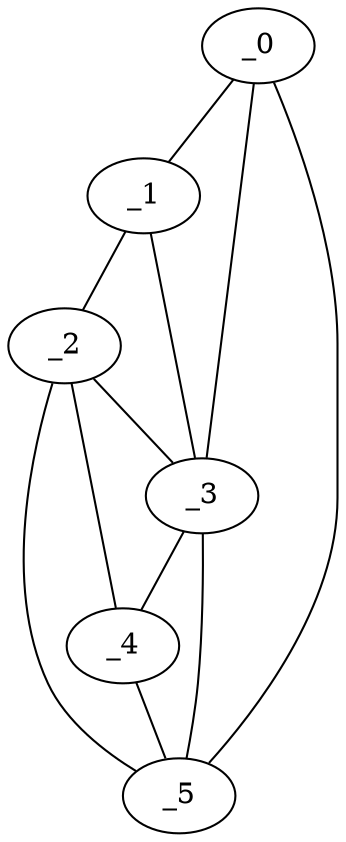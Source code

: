 graph "obj2__210.gxl" {
	_0	 [x=71,
		y=61];
	_1	 [x=72,
		y=5];
	_0 -- _1	 [valence=1];
	_3	 [x=79,
		y=15];
	_0 -- _3	 [valence=2];
	_5	 [x=115,
		y=38];
	_0 -- _5	 [valence=1];
	_2	 [x=79,
		y=3];
	_1 -- _2	 [valence=1];
	_1 -- _3	 [valence=1];
	_2 -- _3	 [valence=2];
	_4	 [x=85,
		y=9];
	_2 -- _4	 [valence=1];
	_2 -- _5	 [valence=1];
	_3 -- _4	 [valence=2];
	_3 -- _5	 [valence=2];
	_4 -- _5	 [valence=2];
}
